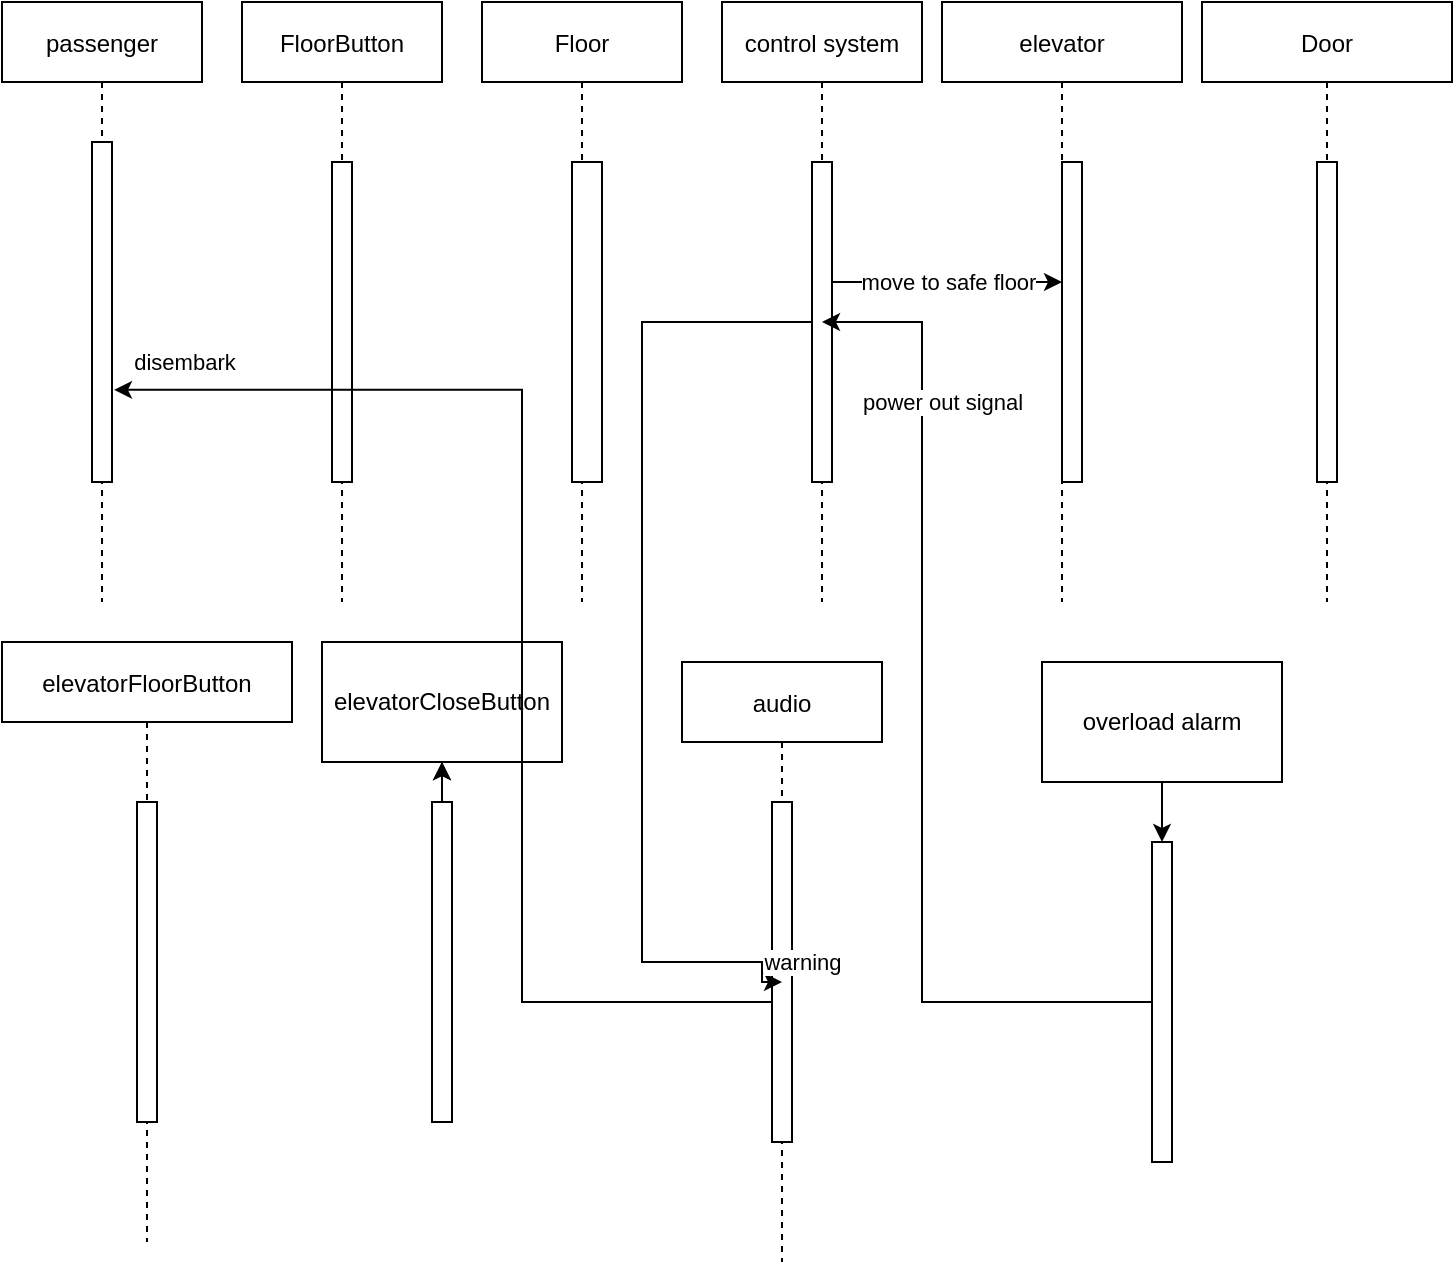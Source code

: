 <mxfile version="15.6.5" type="github">
  <diagram id="kgpKYQtTHZ0yAKxKKP6v" name="Page-1">
    <mxGraphModel dx="1422" dy="762" grid="1" gridSize="10" guides="1" tooltips="1" connect="1" arrows="1" fold="1" page="1" pageScale="1" pageWidth="850" pageHeight="1100" math="0" shadow="0">
      <root>
        <mxCell id="0" />
        <mxCell id="1" parent="0" />
        <mxCell id="3nuBFxr9cyL0pnOWT2aG-1" value="passenger" style="shape=umlLifeline;perimeter=lifelinePerimeter;container=1;collapsible=0;recursiveResize=0;rounded=0;shadow=0;strokeWidth=1;" parent="1" vertex="1">
          <mxGeometry x="120" y="80" width="100" height="300" as="geometry" />
        </mxCell>
        <mxCell id="3nuBFxr9cyL0pnOWT2aG-2" value="" style="points=[];perimeter=orthogonalPerimeter;rounded=0;shadow=0;strokeWidth=1;fillColor=default;strokeColor=default;fontColor=default;" parent="3nuBFxr9cyL0pnOWT2aG-1" vertex="1">
          <mxGeometry x="45" y="70" width="10" height="170" as="geometry" />
        </mxCell>
        <mxCell id="3nuBFxr9cyL0pnOWT2aG-5" value="FloorButton" style="shape=umlLifeline;perimeter=lifelinePerimeter;container=1;collapsible=0;recursiveResize=0;rounded=0;shadow=0;strokeWidth=1;" parent="1" vertex="1">
          <mxGeometry x="240" y="80" width="100" height="300" as="geometry" />
        </mxCell>
        <mxCell id="3nuBFxr9cyL0pnOWT2aG-6" value="" style="points=[];perimeter=orthogonalPerimeter;rounded=0;shadow=0;strokeWidth=1;" parent="3nuBFxr9cyL0pnOWT2aG-5" vertex="1">
          <mxGeometry x="45" y="80" width="10" height="160" as="geometry" />
        </mxCell>
        <mxCell id="ATGC5NVxxxw3zLWxOc46-1" value="Floor" style="shape=umlLifeline;perimeter=lifelinePerimeter;container=1;collapsible=0;recursiveResize=0;rounded=0;shadow=0;strokeWidth=1;" parent="1" vertex="1">
          <mxGeometry x="360" y="80" width="100" height="300" as="geometry" />
        </mxCell>
        <mxCell id="ATGC5NVxxxw3zLWxOc46-2" value="" style="points=[];perimeter=orthogonalPerimeter;rounded=0;shadow=0;strokeWidth=1;" parent="ATGC5NVxxxw3zLWxOc46-1" vertex="1">
          <mxGeometry x="45" y="80" width="15" height="160" as="geometry" />
        </mxCell>
        <mxCell id="ATGC5NVxxxw3zLWxOc46-3" value="control system" style="shape=umlLifeline;perimeter=lifelinePerimeter;container=1;collapsible=0;recursiveResize=0;rounded=0;shadow=0;strokeWidth=1;fontColor=default;" parent="1" vertex="1">
          <mxGeometry x="480" y="80" width="100" height="300" as="geometry" />
        </mxCell>
        <mxCell id="ATGC5NVxxxw3zLWxOc46-4" value="" style="points=[];perimeter=orthogonalPerimeter;rounded=0;shadow=0;strokeWidth=1;fillColor=default;strokeColor=default;fontColor=default;" parent="ATGC5NVxxxw3zLWxOc46-3" vertex="1">
          <mxGeometry x="45" y="80" width="10" height="160" as="geometry" />
        </mxCell>
        <mxCell id="ATGC5NVxxxw3zLWxOc46-8" value="elevator" style="shape=umlLifeline;perimeter=lifelinePerimeter;container=1;collapsible=0;recursiveResize=0;rounded=0;shadow=0;strokeWidth=1;fontColor=default;fillColor=default;strokeColor=default;" parent="1" vertex="1">
          <mxGeometry x="590" y="80" width="120" height="300" as="geometry" />
        </mxCell>
        <mxCell id="ATGC5NVxxxw3zLWxOc46-9" value="" style="points=[];perimeter=orthogonalPerimeter;rounded=0;shadow=0;strokeWidth=1;fillColor=default;strokeColor=default;fontColor=default;" parent="ATGC5NVxxxw3zLWxOc46-8" vertex="1">
          <mxGeometry x="60" y="80" width="10" height="160" as="geometry" />
        </mxCell>
        <mxCell id="ATGC5NVxxxw3zLWxOc46-13" value="Door" style="shape=umlLifeline;perimeter=lifelinePerimeter;container=1;collapsible=0;recursiveResize=0;rounded=0;shadow=0;strokeWidth=1;fillColor=default;strokeColor=default;fontColor=default;" parent="1" vertex="1">
          <mxGeometry x="720" y="80" width="125" height="300" as="geometry" />
        </mxCell>
        <mxCell id="ATGC5NVxxxw3zLWxOc46-14" value="" style="points=[];perimeter=orthogonalPerimeter;rounded=0;shadow=0;strokeWidth=1;fillColor=default;strokeColor=default;fontColor=default;" parent="ATGC5NVxxxw3zLWxOc46-13" vertex="1">
          <mxGeometry x="57.5" y="80" width="10" height="160" as="geometry" />
        </mxCell>
        <mxCell id="ATGC5NVxxxw3zLWxOc46-18" value="elevatorFloorButton" style="shape=umlLifeline;perimeter=lifelinePerimeter;container=1;collapsible=0;recursiveResize=0;rounded=0;shadow=0;strokeWidth=1;" parent="1" vertex="1">
          <mxGeometry x="120" y="400" width="145" height="300" as="geometry" />
        </mxCell>
        <mxCell id="ATGC5NVxxxw3zLWxOc46-19" value="" style="points=[];perimeter=orthogonalPerimeter;rounded=0;shadow=0;strokeWidth=1;" parent="ATGC5NVxxxw3zLWxOc46-18" vertex="1">
          <mxGeometry x="67.5" y="80" width="10" height="160" as="geometry" />
        </mxCell>
        <mxCell id="ATGC5NVxxxw3zLWxOc46-26" value="" style="edgeStyle=orthogonalEdgeStyle;rounded=0;orthogonalLoop=1;jettySize=auto;html=1;" parent="1" source="ATGC5NVxxxw3zLWxOc46-23" target="ATGC5NVxxxw3zLWxOc46-25" edge="1">
          <mxGeometry relative="1" as="geometry" />
        </mxCell>
        <mxCell id="LH334Mbvc1F7LGmqERfp-8" value="" style="edgeStyle=orthogonalEdgeStyle;rounded=0;orthogonalLoop=1;jettySize=auto;html=1;" parent="1" source="ATGC5NVxxxw3zLWxOc46-23" target="ATGC5NVxxxw3zLWxOc46-25" edge="1">
          <mxGeometry relative="1" as="geometry" />
        </mxCell>
        <mxCell id="ATGC5NVxxxw3zLWxOc46-23" value="" style="points=[];perimeter=orthogonalPerimeter;rounded=0;shadow=0;strokeWidth=1;fillColor=default;strokeColor=default;fontColor=default;" parent="1" vertex="1">
          <mxGeometry x="335" y="480" width="10" height="160" as="geometry" />
        </mxCell>
        <mxCell id="ATGC5NVxxxw3zLWxOc46-25" value="elevatorCloseButton" style="whiteSpace=wrap;html=1;rounded=0;shadow=0;strokeWidth=1;" parent="1" vertex="1">
          <mxGeometry x="280" y="400" width="120" height="60" as="geometry" />
        </mxCell>
        <mxCell id="WTiS4Hyu-i8SjeY1efff-34" value="" style="edgeStyle=orthogonalEdgeStyle;rounded=0;orthogonalLoop=1;jettySize=auto;html=1;labelBackgroundColor=default;fontColor=default;strokeColor=default;" edge="1" parent="1" source="LH334Mbvc1F7LGmqERfp-6">
          <mxGeometry relative="1" as="geometry">
            <mxPoint x="530" y="240" as="targetPoint" />
            <Array as="points">
              <mxPoint x="580" y="580" />
              <mxPoint x="580" y="240" />
            </Array>
          </mxGeometry>
        </mxCell>
        <mxCell id="WTiS4Hyu-i8SjeY1efff-35" value="power out signal&lt;br&gt;" style="edgeLabel;html=1;align=center;verticalAlign=middle;resizable=0;points=[];fontColor=default;labelBackgroundColor=default;" vertex="1" connectable="0" parent="WTiS4Hyu-i8SjeY1efff-34">
          <mxGeometry x="0.826" y="-3" relative="1" as="geometry">
            <mxPoint x="16" y="43" as="offset" />
          </mxGeometry>
        </mxCell>
        <mxCell id="LH334Mbvc1F7LGmqERfp-6" value="" style="points=[];perimeter=orthogonalPerimeter;rounded=0;shadow=0;strokeWidth=1;fillColor=default;strokeColor=default;fontColor=default;" parent="1" vertex="1">
          <mxGeometry x="695" y="500" width="10" height="160" as="geometry" />
        </mxCell>
        <mxCell id="LH334Mbvc1F7LGmqERfp-10" value="" style="edgeStyle=orthogonalEdgeStyle;rounded=0;orthogonalLoop=1;jettySize=auto;html=1;" parent="1" source="LH334Mbvc1F7LGmqERfp-9" target="LH334Mbvc1F7LGmqERfp-6" edge="1">
          <mxGeometry relative="1" as="geometry" />
        </mxCell>
        <mxCell id="LH334Mbvc1F7LGmqERfp-9" value="overload alarm" style="whiteSpace=wrap;html=1;rounded=0;shadow=0;strokeWidth=1;" parent="1" vertex="1">
          <mxGeometry x="640" y="410" width="120" height="60" as="geometry" />
        </mxCell>
        <mxCell id="LH334Mbvc1F7LGmqERfp-15" value="audio" style="shape=umlLifeline;perimeter=lifelinePerimeter;container=1;collapsible=0;recursiveResize=0;rounded=0;shadow=0;strokeWidth=1;" parent="1" vertex="1">
          <mxGeometry x="460" y="410" width="100" height="300" as="geometry" />
        </mxCell>
        <mxCell id="LH334Mbvc1F7LGmqERfp-16" value="" style="points=[];perimeter=orthogonalPerimeter;rounded=0;shadow=0;strokeWidth=1;fillColor=default;strokeColor=default;fontColor=default;" parent="LH334Mbvc1F7LGmqERfp-15" vertex="1">
          <mxGeometry x="45" y="70" width="10" height="170" as="geometry" />
        </mxCell>
        <mxCell id="WTiS4Hyu-i8SjeY1efff-36" value="move to safe floor" style="edgeStyle=orthogonalEdgeStyle;rounded=0;orthogonalLoop=1;jettySize=auto;html=1;labelBackgroundColor=default;fontColor=default;strokeColor=default;" edge="1" parent="1" source="ATGC5NVxxxw3zLWxOc46-4" target="ATGC5NVxxxw3zLWxOc46-9">
          <mxGeometry relative="1" as="geometry">
            <Array as="points">
              <mxPoint x="560" y="220" />
              <mxPoint x="560" y="220" />
            </Array>
          </mxGeometry>
        </mxCell>
        <mxCell id="WTiS4Hyu-i8SjeY1efff-37" value="warning" style="edgeStyle=orthogonalEdgeStyle;rounded=0;orthogonalLoop=1;jettySize=auto;html=1;labelBackgroundColor=default;fontColor=default;strokeColor=default;" edge="1" parent="1" source="ATGC5NVxxxw3zLWxOc46-4">
          <mxGeometry x="0.917" y="20" relative="1" as="geometry">
            <mxPoint x="510" y="570" as="targetPoint" />
            <Array as="points">
              <mxPoint x="440" y="240" />
              <mxPoint x="440" y="560" />
              <mxPoint x="500" y="560" />
              <mxPoint x="500" y="570" />
            </Array>
            <mxPoint as="offset" />
          </mxGeometry>
        </mxCell>
        <mxCell id="WTiS4Hyu-i8SjeY1efff-39" value="" style="edgeStyle=orthogonalEdgeStyle;rounded=0;orthogonalLoop=1;jettySize=auto;html=1;labelBackgroundColor=default;fontColor=default;strokeColor=default;entryX=1.1;entryY=0.729;entryDx=0;entryDy=0;entryPerimeter=0;" edge="1" parent="1" source="LH334Mbvc1F7LGmqERfp-16" target="3nuBFxr9cyL0pnOWT2aG-2">
          <mxGeometry relative="1" as="geometry">
            <mxPoint x="425" y="565" as="targetPoint" />
            <Array as="points">
              <mxPoint x="380" y="580" />
              <mxPoint x="380" y="274" />
            </Array>
          </mxGeometry>
        </mxCell>
        <mxCell id="WTiS4Hyu-i8SjeY1efff-40" value="disembark" style="edgeLabel;html=1;align=center;verticalAlign=middle;resizable=0;points=[];fontColor=default;labelBackgroundColor=default;" vertex="1" connectable="0" parent="WTiS4Hyu-i8SjeY1efff-39">
          <mxGeometry x="0.942" y="-2" relative="1" as="geometry">
            <mxPoint x="16" y="-12" as="offset" />
          </mxGeometry>
        </mxCell>
      </root>
    </mxGraphModel>
  </diagram>
</mxfile>
